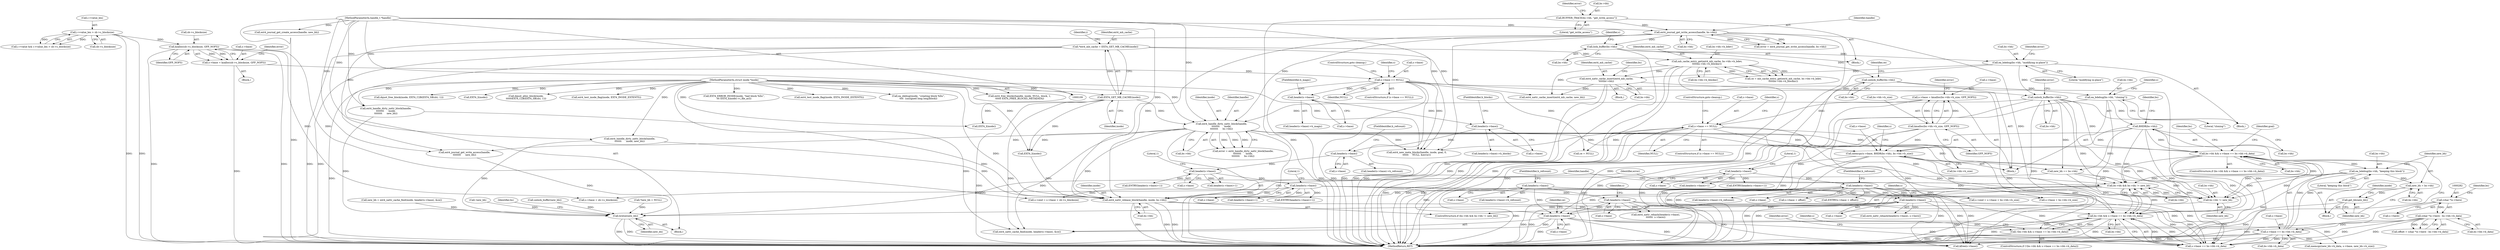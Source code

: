 digraph "1_linux_82939d7999dfc1f1998c4b1c12e2f19edbdff272_3@pointer" {
"1000599" [label="(Call,ea_bdebug(bs->bh, \"keeping this block\"))"];
"1000585" [label="(Call,bs->bh && s->base == bs->bh->b_data)"];
"1000250" [label="(Call,unlock_buffer(bs->bh))"];
"1000217" [label="(Call,ea_bdebug(bs->bh, \"modifying in-place\"))"];
"1000194" [label="(Call,lock_buffer(bs->bh))"];
"1000186" [label="(Call,ext4_journal_get_write_access(handle, bs->bh))"];
"1000110" [label="(MethodParameterIn,handle_t *handle)"];
"1000179" [label="(Call,BUFFER_TRACE(bs->bh, \"get_write_access\"))"];
"1000245" [label="(Call,ext4_xattr_cache_insert(ext4_mb_cache,\n\t\t\t\t\tbs->bh))"];
"1000167" [label="(Call,mb_cache_entry_get(ext4_mb_cache, bs->bh->b_bdev,\n\t\t\t\t\tbs->bh->b_blocknr))"];
"1000141" [label="(Call,*ext4_mb_cache = EXT4_GET_MB_CACHE(inode))"];
"1000143" [label="(Call,EXT4_GET_MB_CACHE(inode))"];
"1000111" [label="(MethodParameterIn,struct inode *inode)"];
"1000265" [label="(Call,ext4_handle_dirty_xattr_block(handle,\n\t\t\t\t\t\t\t\t      inode,\n\t\t\t\t\t\t\t\t      bs->bh))"];
"1000334" [label="(Call,BHDR(bs->bh))"];
"1000303" [label="(Call,ea_bdebug(bs->bh, \"cloning\"))"];
"1000291" [label="(Call,unlock_buffer(bs->bh))"];
"1000589" [label="(Call,s->base == bs->bh->b_data)"];
"1000508" [label="(Call,header(s->base))"];
"1000238" [label="(Call,header(s->base))"];
"1000201" [label="(Call,header(s->base))"];
"1000489" [label="(Call,header(s->base))"];
"1000356" [label="(Call,header(s->base))"];
"1000349" [label="(Call,header(s->base))"];
"1000330" [label="(Call,memcpy(s->base, BHDR(bs->bh), bs->bh->b_size))"];
"1000324" [label="(Call,s->base == NULL)"];
"1000308" [label="(Call,s->base = kmalloc(bs->bh->b_size, GFP_NOFS))"];
"1000312" [label="(Call,kmalloc(bs->bh->b_size, GFP_NOFS))"];
"1000452" [label="(Call,header(s->base))"];
"1000441" [label="(Call,header(s->base))"];
"1000428" [label="(Call,header(s->base))"];
"1000419" [label="(Call,header(s->base))"];
"1000410" [label="(Call,header(s->base))"];
"1000402" [label="(Call,s->base == NULL)"];
"1000388" [label="(Call,s->base = kzalloc(sb->s_blocksize, GFP_NOFS))"];
"1000392" [label="(Call,kzalloc(sb->s_blocksize, GFP_NOFS))"];
"1000150" [label="(Call,i->value_len > sb->s_blocksize)"];
"1000280" [label="(Call,(char *)s->here - bs->bh->b_data)"];
"1000281" [label="(Call,(char *)s->here)"];
"1000604" [label="(Call,new_bh = bs->bh)"];
"1000609" [label="(Call,get_bh(new_bh))"];
"1000739" [label="(Call,bs->bh && bs->bh != new_bh)"];
"1000748" [label="(Call,ext4_xattr_release_block(handle, inode, bs->bh))"];
"1000766" [label="(Call,bs->bh && s->base == bs->bh->b_data)"];
"1000765" [label="(Call,!(bs->bh && s->base == bs->bh->b_data))"];
"1000743" [label="(Call,bs->bh != new_bh)"];
"1000762" [label="(Call,brelse(new_bh))"];
"1000205" [label="(FieldIdentifier,h_refcount)"];
"1000457" [label="(Call,s->end = s->base + sb->s_blocksize)"];
"1000142" [label="(Identifier,ext4_mb_cache)"];
"1000600" [label="(Call,bs->bh)"];
"1000739" [label="(Call,bs->bh && bs->bh != new_bh)"];
"1000148" [label="(Identifier,i)"];
"1000195" [label="(Call,bs->bh)"];
"1000730" [label="(Identifier,inode)"];
"1000765" [label="(Call,!(bs->bh && s->base == bs->bh->b_data))"];
"1000609" [label="(Call,get_bh(new_bh))"];
"1000217" [label="(Call,ea_bdebug(bs->bh, \"modifying in-place\"))"];
"1000744" [label="(Call,bs->bh)"];
"1000185" [label="(Identifier,error)"];
"1000440" [label="(Call,header(s->base)+1)"];
"1000668" [label="(Call,!new_bh)"];
"1000429" [label="(Call,s->base)"];
"1000110" [label="(MethodParameterIn,handle_t *handle)"];
"1000701" [label="(Call,memcpy(new_bh->b_data, s->base, new_bh->b_size))"];
"1000387" [label="(Block,)"];
"1000794" [label="(Call,EXT4_ERROR_INODE(inode, \"bad block %llu\",\n\t\t\t EXT4_I(inode)->i_file_acl))"];
"1000605" [label="(Identifier,new_bh)"];
"1000169" [label="(Call,bs->bh->b_bdev)"];
"1000373" [label="(Call,s->end = s->base + bs->bh->b_size)"];
"1000345" [label="(Identifier,s)"];
"1000320" [label="(Identifier,error)"];
"1000328" [label="(Identifier,NULL)"];
"1000593" [label="(Call,bs->bh->b_data)"];
"1000767" [label="(Call,bs->bh)"];
"1000461" [label="(Call,s->base + sb->s_blocksize)"];
"1000218" [label="(Call,bs->bh)"];
"1000779" [label="(Call,kfree(s->base))"];
"1000307" [label="(Literal,\"cloning\")"];
"1000509" [label="(Call,s->base)"];
"1000625" [label="(Call,ext4_test_inode_flag(inode, EXT4_INODE_EXTENTS))"];
"1000584" [label="(ControlStructure,if (bs->bh && s->base == bs->bh->b_data))"];
"1000357" [label="(Call,s->base)"];
"1000377" [label="(Call,s->base + bs->bh->b_size)"];
"1000770" [label="(Call,s->base == bs->bh->b_data)"];
"1000334" [label="(Call,BHDR(bs->bh))"];
"1000186" [label="(Call,ext4_journal_get_write_access(handle, bs->bh))"];
"1000410" [label="(Call,header(s->base))"];
"1000276" [label="(Block,)"];
"1000281" [label="(Call,(char *)s->here)"];
"1000329" [label="(ControlStructure,goto cleanup;)"];
"1000784" [label="(Identifier,error)"];
"1000392" [label="(Call,kzalloc(sb->s_blocksize, GFP_NOFS))"];
"1000291" [label="(Call,unlock_buffer(bs->bh))"];
"1000114" [label="(Block,)"];
"1000420" [label="(Call,s->base)"];
"1000407" [label="(ControlStructure,goto cleanup;)"];
"1000350" [label="(Call,s->base)"];
"1000743" [label="(Call,bs->bh != new_bh)"];
"1000167" [label="(Call,mb_cache_entry_get(ext4_mb_cache, bs->bh->b_bdev,\n\t\t\t\t\tbs->bh->b_blocknr))"];
"1000251" [label="(Call,bs->bh)"];
"1000423" [label="(FieldIdentifier,h_blocks)"];
"1000488" [label="(Call,ext4_xattr_rehash(header(s->base), s->here))"];
"1000154" [label="(Call,sb->s_blocksize)"];
"1000571" [label="(Call,ext4_handle_dirty_xattr_block(handle,\n\t\t\t\t\t\t\t\t      inode,\n\t\t\t\t\t\t\t\t      new_bh))"];
"1000368" [label="(Call,s->base + offset)"];
"1000676" [label="(Call,ext4_free_blocks(handle, inode, NULL, block, 1,\n\t\t\t\t\t\t EXT4_FREE_BLOCKS_METADATA))"];
"1000751" [label="(Call,bs->bh)"];
"1000589" [label="(Call,s->base == bs->bh->b_data)"];
"1000451" [label="(Call,header(s->base)+1)"];
"1000401" [label="(ControlStructure,if (s->base == NULL))"];
"1000203" [label="(Identifier,s)"];
"1000441" [label="(Call,header(s->base))"];
"1000296" [label="(Identifier,ce)"];
"1000747" [label="(Identifier,new_bh)"];
"1000599" [label="(Call,ea_bdebug(bs->bh, \"keeping this block\"))"];
"1000367" [label="(Call,ENTRY(s->base + offset))"];
"1000432" [label="(FieldIdentifier,h_refcount)"];
"1000768" [label="(Identifier,bs)"];
"1000323" [label="(ControlStructure,if (s->base == NULL))"];
"1000655" [label="(Call,ea_idebug(inode, \"creating block %llu\",\n\t\t\t\t  (unsigned long long)block))"];
"1000353" [label="(Literal,1)"];
"1000187" [label="(Identifier,handle)"];
"1000200" [label="(Call,header(s->base)->h_refcount)"];
"1000590" [label="(Call,s->base)"];
"1000267" [label="(Identifier,inode)"];
"1000348" [label="(Call,header(s->base)+1)"];
"1000635" [label="(Call,ext4_new_meta_blocks(handle, inode, goal, 0,\n\t\t\t\t\t\t     NULL, &error))"];
"1000288" [label="(Identifier,bs)"];
"1000494" [label="(Identifier,s)"];
"1000250" [label="(Call,unlock_buffer(bs->bh))"];
"1000150" [label="(Call,i->value_len > sb->s_blocksize)"];
"1000802" [label="(MethodReturn,RET)"];
"1000164" [label="(Block,)"];
"1000238" [label="(Call,header(s->base))"];
"1000221" [label="(Literal,\"modifying in-place\")"];
"1000165" [label="(Call,ce = mb_cache_entry_get(ext4_mb_cache, bs->bh->b_bdev,\n\t\t\t\t\tbs->bh->b_blocknr))"];
"1000729" [label="(Call,EXT4_I(inode))"];
"1000146" [label="(Call,i->value && i->value_len > sb->s_blocksize)"];
"1000606" [label="(Call,bs->bh)"];
"1000755" [label="(Identifier,error)"];
"1000786" [label="(Call,dquot_free_block(inode, EXT4_C2B(EXT4_SB(sb), 1)))"];
"1000456" [label="(Literal,1)"];
"1000393" [label="(Call,sb->s_blocksize)"];
"1000194" [label="(Call,lock_buffer(bs->bh))"];
"1000585" [label="(Call,bs->bh && s->base == bs->bh->b_data)"];
"1000601" [label="(Identifier,bs)"];
"1000694" [label="(Call,unlock_buffer(new_bh))"];
"1000688" [label="(Call,ext4_journal_get_create_access(handle, new_bh))"];
"1000188" [label="(Call,bs->bh)"];
"1000168" [label="(Identifier,ext4_mb_cache)"];
"1000763" [label="(Identifier,new_bh)"];
"1000268" [label="(Call,bs->bh)"];
"1000616" [label="(Identifier,goal)"];
"1000280" [label="(Call,(char *)s->here - bs->bh->b_data)"];
"1000414" [label="(FieldIdentifier,h_magic)"];
"1000738" [label="(ControlStructure,if (bs->bh && bs->bh != new_bh))"];
"1000330" [label="(Call,memcpy(s->base, BHDR(bs->bh), bs->bh->b_size))"];
"1000402" [label="(Call,s->base == NULL)"];
"1000325" [label="(Call,s->base)"];
"1000610" [label="(Identifier,new_bh)"];
"1000506" [label="(Call,ext4_xattr_cache_find(inode, header(s->base), &ce))"];
"1000122" [label="(Call,*new_bh = NULL)"];
"1000508" [label="(Call,header(s->base))"];
"1000604" [label="(Call,new_bh = bs->bh)"];
"1000518" [label="(Call,new_bh == bs->bh)"];
"1000748" [label="(Call,ext4_xattr_release_block(handle, inode, bs->bh))"];
"1000237" [label="(Call,ext4_xattr_rehash(header(s->base),\n\t\t\t\t\t\t\t  s->here))"];
"1000389" [label="(Call,s->base)"];
"1000544" [label="(Call,ext4_journal_get_write_access(handle,\n\t\t\t\t\t\t\t\t      new_bh))"];
"1000427" [label="(Call,header(s->base)->h_refcount)"];
"1000750" [label="(Identifier,inode)"];
"1000265" [label="(Call,ext4_handle_dirty_xattr_block(handle,\n\t\t\t\t\t\t\t\t      inode,\n\t\t\t\t\t\t\t\t      bs->bh))"];
"1000252" [label="(Identifier,bs)"];
"1000411" [label="(Call,s->base)"];
"1000180" [label="(Call,bs->bh)"];
"1000620" [label="(Call,EXT4_I(inode))"];
"1000740" [label="(Call,bs->bh)"];
"1000243" [label="(Identifier,s)"];
"1000335" [label="(Call,bs->bh)"];
"1000439" [label="(Call,ENTRY(header(s->base)+1))"];
"1000530" [label="(Call,dquot_alloc_block(inode,\n\t\t\t\t\t\tEXT4_C2B(EXT4_SB(sb), 1)))"];
"1000356" [label="(Call,header(s->base))"];
"1000412" [label="(Identifier,s)"];
"1000586" [label="(Call,bs->bh)"];
"1000445" [label="(Literal,1)"];
"1000230" [label="(Block,)"];
"1000286" [label="(Call,bs->bh->b_data)"];
"1000715" [label="(Call,ext4_xattr_cache_insert(ext4_mb_cache, new_bh))"];
"1000338" [label="(Call,bs->bh->b_size)"];
"1000347" [label="(Call,ENTRY(header(s->base)+1))"];
"1000349" [label="(Call,header(s->base))"];
"1000580" [label="(Call,ce = NULL)"];
"1000490" [label="(Call,s->base)"];
"1000781" [label="(Identifier,s)"];
"1000331" [label="(Call,s->base)"];
"1000312" [label="(Call,kmalloc(bs->bh->b_size, GFP_NOFS))"];
"1000403" [label="(Call,s->base)"];
"1000598" [label="(Block,)"];
"1000418" [label="(Call,header(s->base)->h_blocks)"];
"1000201" [label="(Call,header(s->base))"];
"1000246" [label="(Identifier,ext4_mb_cache)"];
"1000309" [label="(Call,s->base)"];
"1000245" [label="(Call,ext4_xattr_cache_insert(ext4_mb_cache,\n\t\t\t\t\tbs->bh))"];
"1000450" [label="(Call,ENTRY(header(s->base)+1))"];
"1000340" [label="(Identifier,bs)"];
"1000208" [label="(Block,)"];
"1000749" [label="(Identifier,handle)"];
"1000318" [label="(Identifier,GFP_NOFS)"];
"1000603" [label="(Literal,\"keeping this block\")"];
"1000256" [label="(Identifier,error)"];
"1000489" [label="(Call,header(s->base))"];
"1000278" [label="(Call,offset = (char *)s->here - bs->bh->b_data)"];
"1000764" [label="(ControlStructure,if (!(bs->bh && s->base == bs->bh->b_data)))"];
"1000504" [label="(Call,new_bh = ext4_xattr_cache_find(inode, header(s->base), &ce))"];
"1000179" [label="(Call,BUFFER_TRACE(bs->bh, \"get_write_access\"))"];
"1000798" [label="(Call,EXT4_I(inode))"];
"1000409" [label="(Call,header(s->base)->h_magic)"];
"1000174" [label="(Call,bs->bh->b_blocknr)"];
"1000398" [label="(Identifier,error)"];
"1000360" [label="(FieldIdentifier,h_refcount)"];
"1000453" [label="(Call,s->base)"];
"1000419" [label="(Call,header(s->base))"];
"1000202" [label="(Call,s->base)"];
"1000239" [label="(Call,s->base)"];
"1000355" [label="(Call,header(s->base)->h_refcount)"];
"1000406" [label="(Identifier,NULL)"];
"1000720" [label="(Call,ext4_handle_dirty_xattr_block(handle,\n\t\t\t\t\t\t\t      inode, new_bh))"];
"1000313" [label="(Call,bs->bh->b_size)"];
"1000324" [label="(Call,s->base == NULL)"];
"1000308" [label="(Call,s->base = kmalloc(bs->bh->b_size, GFP_NOFS))"];
"1000151" [label="(Call,i->value_len)"];
"1000388" [label="(Call,s->base = kzalloc(sb->s_blocksize, GFP_NOFS))"];
"1000442" [label="(Call,s->base)"];
"1000144" [label="(Identifier,inode)"];
"1000143" [label="(Call,EXT4_GET_MB_CACHE(inode))"];
"1000428" [label="(Call,header(s->base))"];
"1000396" [label="(Identifier,GFP_NOFS)"];
"1000292" [label="(Call,bs->bh)"];
"1000648" [label="(Call,ext4_test_inode_flag(inode, EXT4_INODE_EXTENTS))"];
"1000141" [label="(Call,*ext4_mb_cache = EXT4_GET_MB_CACHE(inode))"];
"1000310" [label="(Identifier,s)"];
"1000332" [label="(Identifier,s)"];
"1000303" [label="(Call,ea_bdebug(bs->bh, \"cloning\"))"];
"1000304" [label="(Call,bs->bh)"];
"1000766" [label="(Call,bs->bh && s->base == bs->bh->b_data)"];
"1000247" [label="(Call,bs->bh)"];
"1000266" [label="(Identifier,handle)"];
"1000283" [label="(Call,s->here)"];
"1000263" [label="(Call,error = ext4_handle_dirty_xattr_block(handle,\n\t\t\t\t\t\t\t\t      inode,\n\t\t\t\t\t\t\t\t      bs->bh))"];
"1000184" [label="(Call,error = ext4_journal_get_write_access(handle, bs->bh))"];
"1000223" [label="(Identifier,error)"];
"1000762" [label="(Call,brelse(new_bh))"];
"1000183" [label="(Literal,\"get_write_access\")"];
"1000513" [label="(Identifier,ce)"];
"1000111" [label="(MethodParameterIn,struct inode *inode)"];
"1000452" [label="(Call,header(s->base))"];
"1000599" -> "1000598"  [label="AST: "];
"1000599" -> "1000603"  [label="CFG: "];
"1000600" -> "1000599"  [label="AST: "];
"1000603" -> "1000599"  [label="AST: "];
"1000605" -> "1000599"  [label="CFG: "];
"1000599" -> "1000802"  [label="DDG: "];
"1000585" -> "1000599"  [label="DDG: "];
"1000599" -> "1000604"  [label="DDG: "];
"1000599" -> "1000739"  [label="DDG: "];
"1000599" -> "1000743"  [label="DDG: "];
"1000585" -> "1000584"  [label="AST: "];
"1000585" -> "1000586"  [label="CFG: "];
"1000585" -> "1000589"  [label="CFG: "];
"1000586" -> "1000585"  [label="AST: "];
"1000589" -> "1000585"  [label="AST: "];
"1000601" -> "1000585"  [label="CFG: "];
"1000616" -> "1000585"  [label="CFG: "];
"1000250" -> "1000585"  [label="DDG: "];
"1000265" -> "1000585"  [label="DDG: "];
"1000334" -> "1000585"  [label="DDG: "];
"1000589" -> "1000585"  [label="DDG: "];
"1000589" -> "1000585"  [label="DDG: "];
"1000585" -> "1000739"  [label="DDG: "];
"1000585" -> "1000743"  [label="DDG: "];
"1000585" -> "1000766"  [label="DDG: "];
"1000585" -> "1000766"  [label="DDG: "];
"1000250" -> "1000208"  [label="AST: "];
"1000250" -> "1000251"  [label="CFG: "];
"1000251" -> "1000250"  [label="AST: "];
"1000256" -> "1000250"  [label="CFG: "];
"1000250" -> "1000802"  [label="DDG: "];
"1000217" -> "1000250"  [label="DDG: "];
"1000245" -> "1000250"  [label="DDG: "];
"1000250" -> "1000265"  [label="DDG: "];
"1000250" -> "1000518"  [label="DDG: "];
"1000250" -> "1000739"  [label="DDG: "];
"1000250" -> "1000743"  [label="DDG: "];
"1000250" -> "1000766"  [label="DDG: "];
"1000217" -> "1000208"  [label="AST: "];
"1000217" -> "1000221"  [label="CFG: "];
"1000218" -> "1000217"  [label="AST: "];
"1000221" -> "1000217"  [label="AST: "];
"1000223" -> "1000217"  [label="CFG: "];
"1000217" -> "1000802"  [label="DDG: "];
"1000194" -> "1000217"  [label="DDG: "];
"1000217" -> "1000245"  [label="DDG: "];
"1000194" -> "1000164"  [label="AST: "];
"1000194" -> "1000195"  [label="CFG: "];
"1000195" -> "1000194"  [label="AST: "];
"1000203" -> "1000194"  [label="CFG: "];
"1000194" -> "1000802"  [label="DDG: "];
"1000186" -> "1000194"  [label="DDG: "];
"1000194" -> "1000291"  [label="DDG: "];
"1000186" -> "1000184"  [label="AST: "];
"1000186" -> "1000188"  [label="CFG: "];
"1000187" -> "1000186"  [label="AST: "];
"1000188" -> "1000186"  [label="AST: "];
"1000184" -> "1000186"  [label="CFG: "];
"1000186" -> "1000802"  [label="DDG: "];
"1000186" -> "1000184"  [label="DDG: "];
"1000186" -> "1000184"  [label="DDG: "];
"1000110" -> "1000186"  [label="DDG: "];
"1000179" -> "1000186"  [label="DDG: "];
"1000186" -> "1000265"  [label="DDG: "];
"1000186" -> "1000544"  [label="DDG: "];
"1000186" -> "1000635"  [label="DDG: "];
"1000186" -> "1000748"  [label="DDG: "];
"1000186" -> "1000766"  [label="DDG: "];
"1000110" -> "1000109"  [label="AST: "];
"1000110" -> "1000802"  [label="DDG: "];
"1000110" -> "1000265"  [label="DDG: "];
"1000110" -> "1000544"  [label="DDG: "];
"1000110" -> "1000571"  [label="DDG: "];
"1000110" -> "1000635"  [label="DDG: "];
"1000110" -> "1000676"  [label="DDG: "];
"1000110" -> "1000688"  [label="DDG: "];
"1000110" -> "1000720"  [label="DDG: "];
"1000110" -> "1000748"  [label="DDG: "];
"1000179" -> "1000164"  [label="AST: "];
"1000179" -> "1000183"  [label="CFG: "];
"1000180" -> "1000179"  [label="AST: "];
"1000183" -> "1000179"  [label="AST: "];
"1000185" -> "1000179"  [label="CFG: "];
"1000179" -> "1000802"  [label="DDG: "];
"1000245" -> "1000230"  [label="AST: "];
"1000245" -> "1000247"  [label="CFG: "];
"1000246" -> "1000245"  [label="AST: "];
"1000247" -> "1000245"  [label="AST: "];
"1000252" -> "1000245"  [label="CFG: "];
"1000245" -> "1000802"  [label="DDG: "];
"1000245" -> "1000802"  [label="DDG: "];
"1000167" -> "1000245"  [label="DDG: "];
"1000245" -> "1000715"  [label="DDG: "];
"1000167" -> "1000165"  [label="AST: "];
"1000167" -> "1000174"  [label="CFG: "];
"1000168" -> "1000167"  [label="AST: "];
"1000169" -> "1000167"  [label="AST: "];
"1000174" -> "1000167"  [label="AST: "];
"1000165" -> "1000167"  [label="CFG: "];
"1000167" -> "1000802"  [label="DDG: "];
"1000167" -> "1000802"  [label="DDG: "];
"1000167" -> "1000802"  [label="DDG: "];
"1000167" -> "1000165"  [label="DDG: "];
"1000167" -> "1000165"  [label="DDG: "];
"1000167" -> "1000165"  [label="DDG: "];
"1000141" -> "1000167"  [label="DDG: "];
"1000167" -> "1000715"  [label="DDG: "];
"1000141" -> "1000114"  [label="AST: "];
"1000141" -> "1000143"  [label="CFG: "];
"1000142" -> "1000141"  [label="AST: "];
"1000143" -> "1000141"  [label="AST: "];
"1000148" -> "1000141"  [label="CFG: "];
"1000141" -> "1000802"  [label="DDG: "];
"1000141" -> "1000802"  [label="DDG: "];
"1000143" -> "1000141"  [label="DDG: "];
"1000141" -> "1000715"  [label="DDG: "];
"1000143" -> "1000144"  [label="CFG: "];
"1000144" -> "1000143"  [label="AST: "];
"1000143" -> "1000802"  [label="DDG: "];
"1000111" -> "1000143"  [label="DDG: "];
"1000143" -> "1000265"  [label="DDG: "];
"1000143" -> "1000506"  [label="DDG: "];
"1000143" -> "1000729"  [label="DDG: "];
"1000143" -> "1000798"  [label="DDG: "];
"1000111" -> "1000109"  [label="AST: "];
"1000111" -> "1000802"  [label="DDG: "];
"1000111" -> "1000265"  [label="DDG: "];
"1000111" -> "1000506"  [label="DDG: "];
"1000111" -> "1000530"  [label="DDG: "];
"1000111" -> "1000571"  [label="DDG: "];
"1000111" -> "1000620"  [label="DDG: "];
"1000111" -> "1000625"  [label="DDG: "];
"1000111" -> "1000635"  [label="DDG: "];
"1000111" -> "1000648"  [label="DDG: "];
"1000111" -> "1000655"  [label="DDG: "];
"1000111" -> "1000676"  [label="DDG: "];
"1000111" -> "1000720"  [label="DDG: "];
"1000111" -> "1000729"  [label="DDG: "];
"1000111" -> "1000748"  [label="DDG: "];
"1000111" -> "1000786"  [label="DDG: "];
"1000111" -> "1000794"  [label="DDG: "];
"1000111" -> "1000798"  [label="DDG: "];
"1000265" -> "1000263"  [label="AST: "];
"1000265" -> "1000268"  [label="CFG: "];
"1000266" -> "1000265"  [label="AST: "];
"1000267" -> "1000265"  [label="AST: "];
"1000268" -> "1000265"  [label="AST: "];
"1000263" -> "1000265"  [label="CFG: "];
"1000265" -> "1000802"  [label="DDG: "];
"1000265" -> "1000802"  [label="DDG: "];
"1000265" -> "1000263"  [label="DDG: "];
"1000265" -> "1000263"  [label="DDG: "];
"1000265" -> "1000263"  [label="DDG: "];
"1000265" -> "1000506"  [label="DDG: "];
"1000265" -> "1000518"  [label="DDG: "];
"1000265" -> "1000544"  [label="DDG: "];
"1000265" -> "1000635"  [label="DDG: "];
"1000265" -> "1000729"  [label="DDG: "];
"1000265" -> "1000739"  [label="DDG: "];
"1000265" -> "1000743"  [label="DDG: "];
"1000265" -> "1000748"  [label="DDG: "];
"1000265" -> "1000766"  [label="DDG: "];
"1000334" -> "1000330"  [label="AST: "];
"1000334" -> "1000335"  [label="CFG: "];
"1000335" -> "1000334"  [label="AST: "];
"1000340" -> "1000334"  [label="CFG: "];
"1000334" -> "1000330"  [label="DDG: "];
"1000303" -> "1000334"  [label="DDG: "];
"1000334" -> "1000518"  [label="DDG: "];
"1000334" -> "1000739"  [label="DDG: "];
"1000334" -> "1000743"  [label="DDG: "];
"1000334" -> "1000766"  [label="DDG: "];
"1000303" -> "1000276"  [label="AST: "];
"1000303" -> "1000307"  [label="CFG: "];
"1000304" -> "1000303"  [label="AST: "];
"1000307" -> "1000303"  [label="AST: "];
"1000310" -> "1000303"  [label="CFG: "];
"1000303" -> "1000802"  [label="DDG: "];
"1000291" -> "1000303"  [label="DDG: "];
"1000303" -> "1000766"  [label="DDG: "];
"1000291" -> "1000276"  [label="AST: "];
"1000291" -> "1000292"  [label="CFG: "];
"1000292" -> "1000291"  [label="AST: "];
"1000296" -> "1000291"  [label="CFG: "];
"1000291" -> "1000802"  [label="DDG: "];
"1000589" -> "1000593"  [label="CFG: "];
"1000590" -> "1000589"  [label="AST: "];
"1000593" -> "1000589"  [label="AST: "];
"1000589" -> "1000802"  [label="DDG: "];
"1000589" -> "1000802"  [label="DDG: "];
"1000508" -> "1000589"  [label="DDG: "];
"1000280" -> "1000589"  [label="DDG: "];
"1000589" -> "1000701"  [label="DDG: "];
"1000589" -> "1000770"  [label="DDG: "];
"1000589" -> "1000770"  [label="DDG: "];
"1000589" -> "1000779"  [label="DDG: "];
"1000508" -> "1000506"  [label="AST: "];
"1000508" -> "1000509"  [label="CFG: "];
"1000509" -> "1000508"  [label="AST: "];
"1000513" -> "1000508"  [label="CFG: "];
"1000508" -> "1000802"  [label="DDG: "];
"1000508" -> "1000506"  [label="DDG: "];
"1000238" -> "1000508"  [label="DDG: "];
"1000489" -> "1000508"  [label="DDG: "];
"1000201" -> "1000508"  [label="DDG: "];
"1000356" -> "1000508"  [label="DDG: "];
"1000452" -> "1000508"  [label="DDG: "];
"1000508" -> "1000701"  [label="DDG: "];
"1000508" -> "1000770"  [label="DDG: "];
"1000508" -> "1000779"  [label="DDG: "];
"1000238" -> "1000237"  [label="AST: "];
"1000238" -> "1000239"  [label="CFG: "];
"1000239" -> "1000238"  [label="AST: "];
"1000243" -> "1000238"  [label="CFG: "];
"1000238" -> "1000802"  [label="DDG: "];
"1000238" -> "1000237"  [label="DDG: "];
"1000201" -> "1000238"  [label="DDG: "];
"1000238" -> "1000770"  [label="DDG: "];
"1000238" -> "1000779"  [label="DDG: "];
"1000201" -> "1000200"  [label="AST: "];
"1000201" -> "1000202"  [label="CFG: "];
"1000202" -> "1000201"  [label="AST: "];
"1000205" -> "1000201"  [label="CFG: "];
"1000201" -> "1000802"  [label="DDG: "];
"1000201" -> "1000770"  [label="DDG: "];
"1000201" -> "1000779"  [label="DDG: "];
"1000489" -> "1000488"  [label="AST: "];
"1000489" -> "1000490"  [label="CFG: "];
"1000490" -> "1000489"  [label="AST: "];
"1000494" -> "1000489"  [label="CFG: "];
"1000489" -> "1000802"  [label="DDG: "];
"1000489" -> "1000488"  [label="DDG: "];
"1000356" -> "1000489"  [label="DDG: "];
"1000452" -> "1000489"  [label="DDG: "];
"1000489" -> "1000770"  [label="DDG: "];
"1000489" -> "1000779"  [label="DDG: "];
"1000356" -> "1000355"  [label="AST: "];
"1000356" -> "1000357"  [label="CFG: "];
"1000357" -> "1000356"  [label="AST: "];
"1000360" -> "1000356"  [label="CFG: "];
"1000349" -> "1000356"  [label="DDG: "];
"1000356" -> "1000367"  [label="DDG: "];
"1000356" -> "1000368"  [label="DDG: "];
"1000356" -> "1000373"  [label="DDG: "];
"1000356" -> "1000377"  [label="DDG: "];
"1000356" -> "1000770"  [label="DDG: "];
"1000356" -> "1000779"  [label="DDG: "];
"1000349" -> "1000348"  [label="AST: "];
"1000349" -> "1000350"  [label="CFG: "];
"1000350" -> "1000349"  [label="AST: "];
"1000353" -> "1000349"  [label="CFG: "];
"1000349" -> "1000347"  [label="DDG: "];
"1000349" -> "1000348"  [label="DDG: "];
"1000330" -> "1000349"  [label="DDG: "];
"1000330" -> "1000276"  [label="AST: "];
"1000330" -> "1000338"  [label="CFG: "];
"1000331" -> "1000330"  [label="AST: "];
"1000338" -> "1000330"  [label="AST: "];
"1000345" -> "1000330"  [label="CFG: "];
"1000330" -> "1000802"  [label="DDG: "];
"1000330" -> "1000802"  [label="DDG: "];
"1000324" -> "1000330"  [label="DDG: "];
"1000312" -> "1000330"  [label="DDG: "];
"1000330" -> "1000373"  [label="DDG: "];
"1000330" -> "1000377"  [label="DDG: "];
"1000324" -> "1000323"  [label="AST: "];
"1000324" -> "1000328"  [label="CFG: "];
"1000325" -> "1000324"  [label="AST: "];
"1000328" -> "1000324"  [label="AST: "];
"1000329" -> "1000324"  [label="CFG: "];
"1000332" -> "1000324"  [label="CFG: "];
"1000324" -> "1000802"  [label="DDG: "];
"1000324" -> "1000802"  [label="DDG: "];
"1000324" -> "1000802"  [label="DDG: "];
"1000308" -> "1000324"  [label="DDG: "];
"1000324" -> "1000580"  [label="DDG: "];
"1000324" -> "1000635"  [label="DDG: "];
"1000324" -> "1000770"  [label="DDG: "];
"1000324" -> "1000779"  [label="DDG: "];
"1000308" -> "1000276"  [label="AST: "];
"1000308" -> "1000312"  [label="CFG: "];
"1000309" -> "1000308"  [label="AST: "];
"1000312" -> "1000308"  [label="AST: "];
"1000320" -> "1000308"  [label="CFG: "];
"1000308" -> "1000802"  [label="DDG: "];
"1000312" -> "1000308"  [label="DDG: "];
"1000312" -> "1000308"  [label="DDG: "];
"1000312" -> "1000318"  [label="CFG: "];
"1000313" -> "1000312"  [label="AST: "];
"1000318" -> "1000312"  [label="AST: "];
"1000312" -> "1000802"  [label="DDG: "];
"1000312" -> "1000802"  [label="DDG: "];
"1000452" -> "1000451"  [label="AST: "];
"1000452" -> "1000453"  [label="CFG: "];
"1000453" -> "1000452"  [label="AST: "];
"1000456" -> "1000452"  [label="CFG: "];
"1000452" -> "1000450"  [label="DDG: "];
"1000452" -> "1000451"  [label="DDG: "];
"1000441" -> "1000452"  [label="DDG: "];
"1000452" -> "1000457"  [label="DDG: "];
"1000452" -> "1000461"  [label="DDG: "];
"1000452" -> "1000770"  [label="DDG: "];
"1000452" -> "1000779"  [label="DDG: "];
"1000441" -> "1000440"  [label="AST: "];
"1000441" -> "1000442"  [label="CFG: "];
"1000442" -> "1000441"  [label="AST: "];
"1000445" -> "1000441"  [label="CFG: "];
"1000441" -> "1000439"  [label="DDG: "];
"1000441" -> "1000440"  [label="DDG: "];
"1000428" -> "1000441"  [label="DDG: "];
"1000428" -> "1000427"  [label="AST: "];
"1000428" -> "1000429"  [label="CFG: "];
"1000429" -> "1000428"  [label="AST: "];
"1000432" -> "1000428"  [label="CFG: "];
"1000419" -> "1000428"  [label="DDG: "];
"1000419" -> "1000418"  [label="AST: "];
"1000419" -> "1000420"  [label="CFG: "];
"1000420" -> "1000419"  [label="AST: "];
"1000423" -> "1000419"  [label="CFG: "];
"1000410" -> "1000419"  [label="DDG: "];
"1000410" -> "1000409"  [label="AST: "];
"1000410" -> "1000411"  [label="CFG: "];
"1000411" -> "1000410"  [label="AST: "];
"1000414" -> "1000410"  [label="CFG: "];
"1000402" -> "1000410"  [label="DDG: "];
"1000402" -> "1000401"  [label="AST: "];
"1000402" -> "1000406"  [label="CFG: "];
"1000403" -> "1000402"  [label="AST: "];
"1000406" -> "1000402"  [label="AST: "];
"1000407" -> "1000402"  [label="CFG: "];
"1000412" -> "1000402"  [label="CFG: "];
"1000402" -> "1000802"  [label="DDG: "];
"1000402" -> "1000802"  [label="DDG: "];
"1000402" -> "1000802"  [label="DDG: "];
"1000388" -> "1000402"  [label="DDG: "];
"1000402" -> "1000580"  [label="DDG: "];
"1000402" -> "1000635"  [label="DDG: "];
"1000402" -> "1000770"  [label="DDG: "];
"1000402" -> "1000779"  [label="DDG: "];
"1000388" -> "1000387"  [label="AST: "];
"1000388" -> "1000392"  [label="CFG: "];
"1000389" -> "1000388"  [label="AST: "];
"1000392" -> "1000388"  [label="AST: "];
"1000398" -> "1000388"  [label="CFG: "];
"1000388" -> "1000802"  [label="DDG: "];
"1000392" -> "1000388"  [label="DDG: "];
"1000392" -> "1000388"  [label="DDG: "];
"1000392" -> "1000396"  [label="CFG: "];
"1000393" -> "1000392"  [label="AST: "];
"1000396" -> "1000392"  [label="AST: "];
"1000392" -> "1000802"  [label="DDG: "];
"1000392" -> "1000802"  [label="DDG: "];
"1000150" -> "1000392"  [label="DDG: "];
"1000392" -> "1000457"  [label="DDG: "];
"1000392" -> "1000461"  [label="DDG: "];
"1000150" -> "1000146"  [label="AST: "];
"1000150" -> "1000154"  [label="CFG: "];
"1000151" -> "1000150"  [label="AST: "];
"1000154" -> "1000150"  [label="AST: "];
"1000146" -> "1000150"  [label="CFG: "];
"1000150" -> "1000802"  [label="DDG: "];
"1000150" -> "1000802"  [label="DDG: "];
"1000150" -> "1000146"  [label="DDG: "];
"1000150" -> "1000146"  [label="DDG: "];
"1000280" -> "1000278"  [label="AST: "];
"1000280" -> "1000286"  [label="CFG: "];
"1000281" -> "1000280"  [label="AST: "];
"1000286" -> "1000280"  [label="AST: "];
"1000278" -> "1000280"  [label="CFG: "];
"1000280" -> "1000802"  [label="DDG: "];
"1000280" -> "1000802"  [label="DDG: "];
"1000280" -> "1000278"  [label="DDG: "];
"1000280" -> "1000278"  [label="DDG: "];
"1000281" -> "1000280"  [label="DDG: "];
"1000280" -> "1000770"  [label="DDG: "];
"1000281" -> "1000283"  [label="CFG: "];
"1000282" -> "1000281"  [label="AST: "];
"1000283" -> "1000281"  [label="AST: "];
"1000288" -> "1000281"  [label="CFG: "];
"1000281" -> "1000802"  [label="DDG: "];
"1000604" -> "1000598"  [label="AST: "];
"1000604" -> "1000606"  [label="CFG: "];
"1000605" -> "1000604"  [label="AST: "];
"1000606" -> "1000604"  [label="AST: "];
"1000610" -> "1000604"  [label="CFG: "];
"1000604" -> "1000609"  [label="DDG: "];
"1000609" -> "1000598"  [label="AST: "];
"1000609" -> "1000610"  [label="CFG: "];
"1000610" -> "1000609"  [label="AST: "];
"1000730" -> "1000609"  [label="CFG: "];
"1000609" -> "1000802"  [label="DDG: "];
"1000739" -> "1000738"  [label="AST: "];
"1000739" -> "1000740"  [label="CFG: "];
"1000739" -> "1000743"  [label="CFG: "];
"1000740" -> "1000739"  [label="AST: "];
"1000743" -> "1000739"  [label="AST: "];
"1000749" -> "1000739"  [label="CFG: "];
"1000755" -> "1000739"  [label="CFG: "];
"1000739" -> "1000802"  [label="DDG: "];
"1000739" -> "1000802"  [label="DDG: "];
"1000518" -> "1000739"  [label="DDG: "];
"1000743" -> "1000739"  [label="DDG: "];
"1000743" -> "1000739"  [label="DDG: "];
"1000739" -> "1000748"  [label="DDG: "];
"1000739" -> "1000766"  [label="DDG: "];
"1000748" -> "1000738"  [label="AST: "];
"1000748" -> "1000751"  [label="CFG: "];
"1000749" -> "1000748"  [label="AST: "];
"1000750" -> "1000748"  [label="AST: "];
"1000751" -> "1000748"  [label="AST: "];
"1000755" -> "1000748"  [label="CFG: "];
"1000748" -> "1000802"  [label="DDG: "];
"1000748" -> "1000802"  [label="DDG: "];
"1000748" -> "1000802"  [label="DDG: "];
"1000720" -> "1000748"  [label="DDG: "];
"1000571" -> "1000748"  [label="DDG: "];
"1000729" -> "1000748"  [label="DDG: "];
"1000748" -> "1000766"  [label="DDG: "];
"1000766" -> "1000765"  [label="AST: "];
"1000766" -> "1000767"  [label="CFG: "];
"1000766" -> "1000770"  [label="CFG: "];
"1000767" -> "1000766"  [label="AST: "];
"1000770" -> "1000766"  [label="AST: "];
"1000765" -> "1000766"  [label="CFG: "];
"1000766" -> "1000802"  [label="DDG: "];
"1000766" -> "1000802"  [label="DDG: "];
"1000766" -> "1000765"  [label="DDG: "];
"1000766" -> "1000765"  [label="DDG: "];
"1000518" -> "1000766"  [label="DDG: "];
"1000770" -> "1000766"  [label="DDG: "];
"1000770" -> "1000766"  [label="DDG: "];
"1000765" -> "1000764"  [label="AST: "];
"1000781" -> "1000765"  [label="CFG: "];
"1000784" -> "1000765"  [label="CFG: "];
"1000765" -> "1000802"  [label="DDG: "];
"1000765" -> "1000802"  [label="DDG: "];
"1000743" -> "1000747"  [label="CFG: "];
"1000744" -> "1000743"  [label="AST: "];
"1000747" -> "1000743"  [label="AST: "];
"1000518" -> "1000743"  [label="DDG: "];
"1000743" -> "1000762"  [label="DDG: "];
"1000762" -> "1000114"  [label="AST: "];
"1000762" -> "1000763"  [label="CFG: "];
"1000763" -> "1000762"  [label="AST: "];
"1000768" -> "1000762"  [label="CFG: "];
"1000762" -> "1000802"  [label="DDG: "];
"1000762" -> "1000802"  [label="DDG: "];
"1000694" -> "1000762"  [label="DDG: "];
"1000518" -> "1000762"  [label="DDG: "];
"1000571" -> "1000762"  [label="DDG: "];
"1000504" -> "1000762"  [label="DDG: "];
"1000668" -> "1000762"  [label="DDG: "];
"1000720" -> "1000762"  [label="DDG: "];
"1000122" -> "1000762"  [label="DDG: "];
"1000544" -> "1000762"  [label="DDG: "];
}
